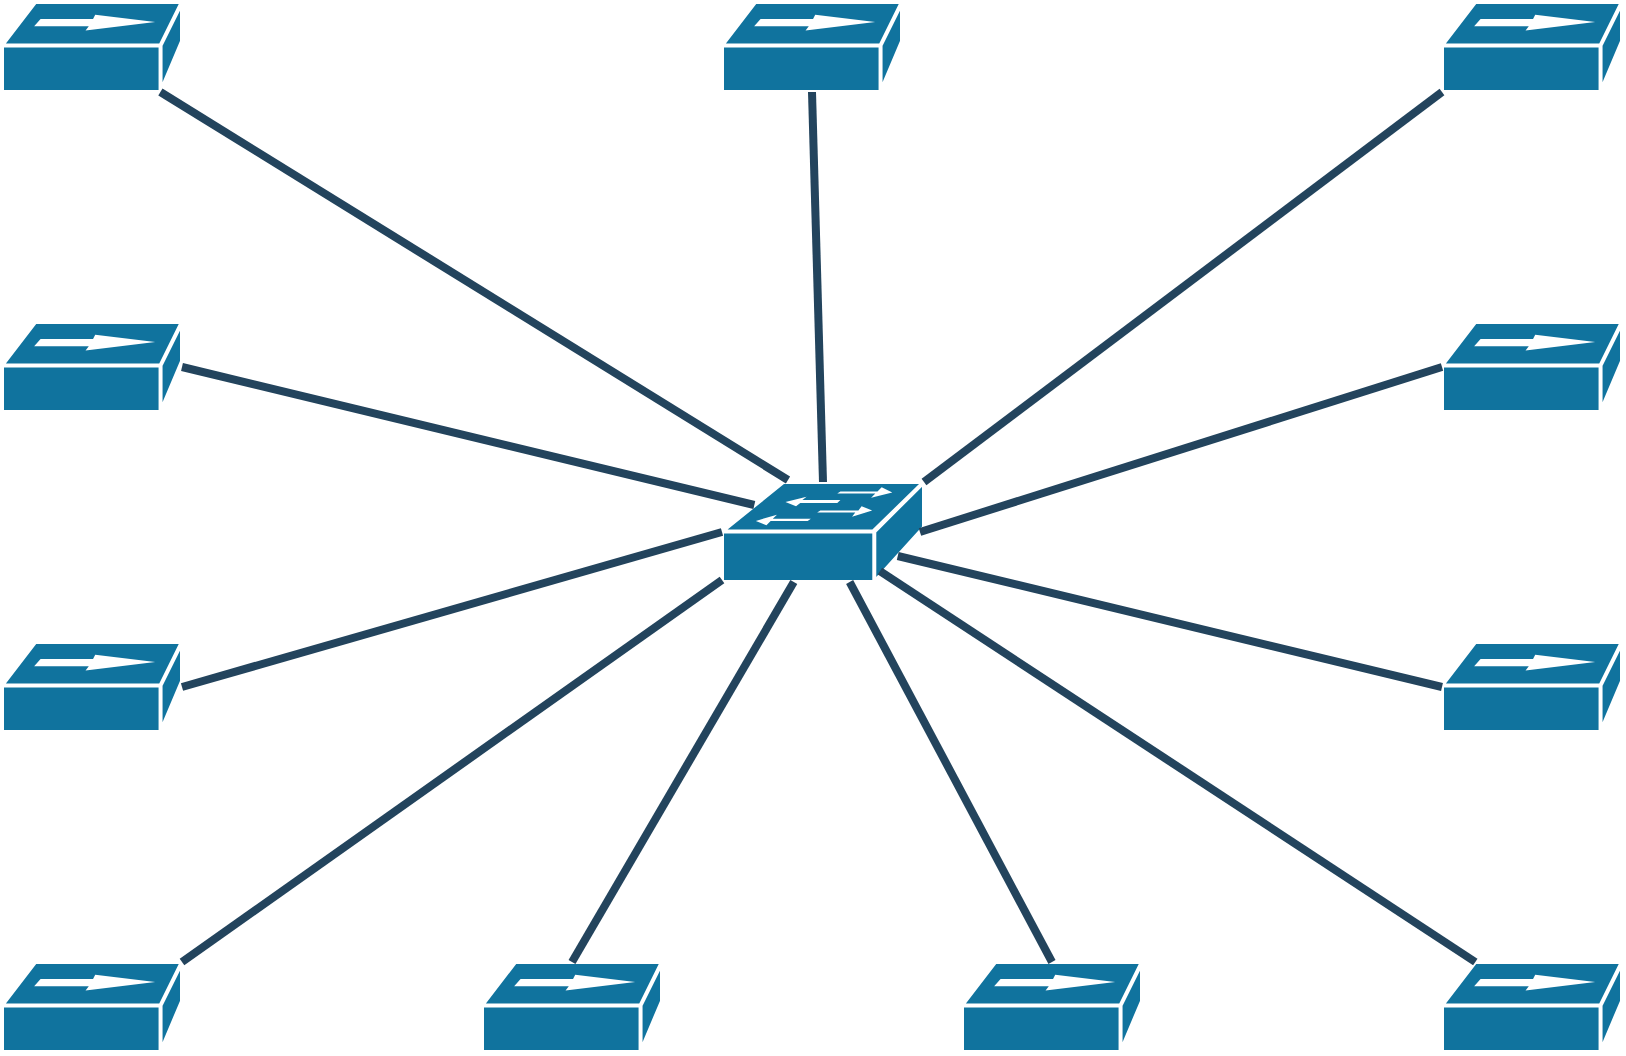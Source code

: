 <mxfile version="14.1.1" type="github">
  <diagram id="LnlG92Ai7YdgMcjOEeVZ" name="Page-1">
    <mxGraphModel dx="2031" dy="1134" grid="1" gridSize="10" guides="1" tooltips="1" connect="1" arrows="1" fold="1" page="1" pageScale="1" pageWidth="1100" pageHeight="1100" math="0" shadow="0">
      <root>
        <mxCell id="0" />
        <mxCell id="1" parent="0" />
        <mxCell id="0GmbWY5BwfIkLPfSBu4r-1" value="" style="shape=mxgraph.cisco.switches.workgroup_switch;html=1;dashed=0;fillColor=#10739E;strokeColor=#ffffff;strokeWidth=2;verticalLabelPosition=bottom;verticalAlign=top;fontFamily=Helvetica;fontSize=36;fontColor=#FFB366" vertex="1" parent="1">
          <mxGeometry x="520" y="520" width="101" height="50" as="geometry" />
        </mxCell>
        <mxCell id="0GmbWY5BwfIkLPfSBu4r-3" value="" style="shape=mxgraph.cisco.hubs_and_gateways.100baset_hub;html=1;dashed=0;fillColor=#10739E;strokeColor=#ffffff;strokeWidth=2;verticalLabelPosition=bottom;verticalAlign=top;fontFamily=Helvetica;fontSize=36;fontColor=#FFB366" vertex="1" parent="1">
          <mxGeometry x="880" y="760" width="90" height="45" as="geometry" />
        </mxCell>
        <mxCell id="0GmbWY5BwfIkLPfSBu4r-4" value="" style="shape=mxgraph.cisco.hubs_and_gateways.100baset_hub;html=1;dashed=0;fillColor=#10739E;strokeColor=#ffffff;strokeWidth=2;verticalLabelPosition=bottom;verticalAlign=top;fontFamily=Helvetica;fontSize=36;fontColor=#FFB366" vertex="1" parent="1">
          <mxGeometry x="160" y="440" width="90" height="45" as="geometry" />
        </mxCell>
        <mxCell id="0GmbWY5BwfIkLPfSBu4r-5" value="" style="shape=mxgraph.cisco.hubs_and_gateways.100baset_hub;html=1;dashed=0;fillColor=#10739E;strokeColor=#ffffff;strokeWidth=2;verticalLabelPosition=bottom;verticalAlign=top;fontFamily=Helvetica;fontSize=36;fontColor=#FFB366" vertex="1" parent="1">
          <mxGeometry x="880" y="440" width="90" height="45" as="geometry" />
        </mxCell>
        <mxCell id="0GmbWY5BwfIkLPfSBu4r-6" value="" style="shape=mxgraph.cisco.hubs_and_gateways.100baset_hub;html=1;dashed=0;fillColor=#10739E;strokeColor=#ffffff;strokeWidth=2;verticalLabelPosition=bottom;verticalAlign=top;fontFamily=Helvetica;fontSize=36;fontColor=#FFB366" vertex="1" parent="1">
          <mxGeometry x="880" y="600" width="90" height="45" as="geometry" />
        </mxCell>
        <mxCell id="0GmbWY5BwfIkLPfSBu4r-7" value="" style="shape=mxgraph.cisco.hubs_and_gateways.100baset_hub;html=1;dashed=0;fillColor=#10739E;strokeColor=#ffffff;strokeWidth=2;verticalLabelPosition=bottom;verticalAlign=top;fontFamily=Helvetica;fontSize=36;fontColor=#FFB366" vertex="1" parent="1">
          <mxGeometry x="160" y="760" width="90" height="45" as="geometry" />
        </mxCell>
        <mxCell id="0GmbWY5BwfIkLPfSBu4r-8" value="" style="shape=mxgraph.cisco.hubs_and_gateways.100baset_hub;html=1;dashed=0;fillColor=#10739E;strokeColor=#ffffff;strokeWidth=2;verticalLabelPosition=bottom;verticalAlign=top;fontFamily=Helvetica;fontSize=36;fontColor=#FFB366" vertex="1" parent="1">
          <mxGeometry x="160" y="600" width="90" height="45" as="geometry" />
        </mxCell>
        <mxCell id="0GmbWY5BwfIkLPfSBu4r-9" value="" style="shape=mxgraph.cisco.hubs_and_gateways.100baset_hub;html=1;dashed=0;fillColor=#10739E;strokeColor=#ffffff;strokeWidth=2;verticalLabelPosition=bottom;verticalAlign=top;fontFamily=Helvetica;fontSize=36;fontColor=#FFB366" vertex="1" parent="1">
          <mxGeometry x="160" y="280" width="90" height="45" as="geometry" />
        </mxCell>
        <mxCell id="0GmbWY5BwfIkLPfSBu4r-10" value="" style="shape=mxgraph.cisco.hubs_and_gateways.100baset_hub;html=1;dashed=0;fillColor=#10739E;strokeColor=#ffffff;strokeWidth=2;verticalLabelPosition=bottom;verticalAlign=top;fontFamily=Helvetica;fontSize=36;fontColor=#FFB366" vertex="1" parent="1">
          <mxGeometry x="640" y="760" width="90" height="45" as="geometry" />
        </mxCell>
        <mxCell id="0GmbWY5BwfIkLPfSBu4r-11" value="" style="shape=mxgraph.cisco.hubs_and_gateways.100baset_hub;html=1;dashed=0;fillColor=#10739E;strokeColor=#ffffff;strokeWidth=2;verticalLabelPosition=bottom;verticalAlign=top;fontFamily=Helvetica;fontSize=36;fontColor=#FFB366" vertex="1" parent="1">
          <mxGeometry x="400" y="760" width="90" height="45" as="geometry" />
        </mxCell>
        <mxCell id="0GmbWY5BwfIkLPfSBu4r-13" value="" style="shape=mxgraph.cisco.hubs_and_gateways.100baset_hub;html=1;dashed=0;fillColor=#10739E;strokeColor=#ffffff;strokeWidth=2;verticalLabelPosition=bottom;verticalAlign=top;fontFamily=Helvetica;fontSize=36;fontColor=#FFB366" vertex="1" parent="1">
          <mxGeometry x="880" y="280" width="90" height="45" as="geometry" />
        </mxCell>
        <mxCell id="0GmbWY5BwfIkLPfSBu4r-14" value="" style="shape=mxgraph.cisco.hubs_and_gateways.100baset_hub;html=1;dashed=0;fillColor=#10739E;strokeColor=#ffffff;strokeWidth=2;verticalLabelPosition=bottom;verticalAlign=top;fontFamily=Helvetica;fontSize=36;fontColor=#FFB366" vertex="1" parent="1">
          <mxGeometry x="520" y="280" width="90" height="45" as="geometry" />
        </mxCell>
        <mxCell id="0GmbWY5BwfIkLPfSBu4r-15" value="" style="endArrow=none;html=1;strokeColor=none;" edge="1" parent="1">
          <mxGeometry width="50" height="50" relative="1" as="geometry">
            <mxPoint x="560" y="570" as="sourcePoint" />
            <mxPoint x="610" y="520" as="targetPoint" />
          </mxGeometry>
        </mxCell>
        <mxCell id="0GmbWY5BwfIkLPfSBu4r-22" value="" style="shape=link;html=1;strokeColor=none;" edge="1" parent="1">
          <mxGeometry width="100" relative="1" as="geometry">
            <mxPoint x="530" y="540" as="sourcePoint" />
            <mxPoint x="630" y="540" as="targetPoint" />
          </mxGeometry>
        </mxCell>
        <mxCell id="0GmbWY5BwfIkLPfSBu4r-31" style="edgeStyle=none;rounded=1;html=1;strokeColor=#23445D;endArrow=none;endFill=0;strokeWidth=4;exitX=0.5;exitY=1;exitDx=0;exitDy=0;exitPerimeter=0;entryX=0.5;entryY=0;entryDx=0;entryDy=0;entryPerimeter=0;" edge="1" parent="1" source="0GmbWY5BwfIkLPfSBu4r-14" target="0GmbWY5BwfIkLPfSBu4r-1">
          <mxGeometry relative="1" as="geometry">
            <mxPoint x="631" y="407.917" as="sourcePoint" />
            <mxPoint x="243" y="479.662" as="targetPoint" />
          </mxGeometry>
        </mxCell>
        <mxCell id="0GmbWY5BwfIkLPfSBu4r-32" style="edgeStyle=none;rounded=1;html=1;strokeColor=#23445D;endArrow=none;endFill=0;strokeWidth=4;exitX=1;exitY=0.5;exitDx=0;exitDy=0;exitPerimeter=0;entryX=0.16;entryY=0.23;entryDx=0;entryDy=0;entryPerimeter=0;" edge="1" parent="1" source="0GmbWY5BwfIkLPfSBu4r-4" target="0GmbWY5BwfIkLPfSBu4r-1">
          <mxGeometry relative="1" as="geometry">
            <mxPoint x="330" y="470" as="sourcePoint" />
            <mxPoint x="335.5" y="665" as="targetPoint" />
          </mxGeometry>
        </mxCell>
        <mxCell id="0GmbWY5BwfIkLPfSBu4r-34" style="edgeStyle=none;rounded=1;html=1;strokeColor=#23445D;endArrow=none;endFill=0;strokeWidth=4;entryX=0.5;entryY=0;entryDx=0;entryDy=0;entryPerimeter=0;" edge="1" parent="1" source="0GmbWY5BwfIkLPfSBu4r-1" target="0GmbWY5BwfIkLPfSBu4r-10">
          <mxGeometry relative="1" as="geometry">
            <mxPoint x="567.75" y="810" as="sourcePoint" />
            <mxPoint x="573.25" y="1005" as="targetPoint" />
          </mxGeometry>
        </mxCell>
        <mxCell id="0GmbWY5BwfIkLPfSBu4r-35" style="edgeStyle=none;rounded=1;html=1;strokeColor=#23445D;endArrow=none;endFill=0;strokeWidth=4;entryX=0.5;entryY=0;entryDx=0;entryDy=0;entryPerimeter=0;" edge="1" parent="1" source="0GmbWY5BwfIkLPfSBu4r-1" target="0GmbWY5BwfIkLPfSBu4r-11">
          <mxGeometry relative="1" as="geometry">
            <mxPoint x="547" y="770" as="sourcePoint" />
            <mxPoint x="552.5" y="965" as="targetPoint" />
          </mxGeometry>
        </mxCell>
        <mxCell id="0GmbWY5BwfIkLPfSBu4r-36" style="edgeStyle=none;rounded=1;html=1;strokeColor=#23445D;endArrow=none;endFill=0;strokeWidth=4;exitX=1;exitY=0;exitDx=0;exitDy=0;exitPerimeter=0;entryX=0;entryY=0.98;entryDx=0;entryDy=0;entryPerimeter=0;" edge="1" parent="1" source="0GmbWY5BwfIkLPfSBu4r-7" target="0GmbWY5BwfIkLPfSBu4r-1">
          <mxGeometry relative="1" as="geometry">
            <mxPoint x="442.25" y="80" as="sourcePoint" />
            <mxPoint x="447.75" y="275" as="targetPoint" />
          </mxGeometry>
        </mxCell>
        <mxCell id="0GmbWY5BwfIkLPfSBu4r-37" style="edgeStyle=none;rounded=1;html=1;strokeColor=#23445D;endArrow=none;endFill=0;strokeWidth=4;exitX=1;exitY=0.5;exitDx=0;exitDy=0;exitPerimeter=0;entryX=0;entryY=0.5;entryDx=0;entryDy=0;entryPerimeter=0;" edge="1" parent="1" source="0GmbWY5BwfIkLPfSBu4r-8" target="0GmbWY5BwfIkLPfSBu4r-1">
          <mxGeometry relative="1" as="geometry">
            <mxPoint x="320" y="565" as="sourcePoint" />
            <mxPoint x="500" y="590" as="targetPoint" />
          </mxGeometry>
        </mxCell>
        <mxCell id="0GmbWY5BwfIkLPfSBu4r-38" style="edgeStyle=none;rounded=1;html=1;strokeColor=#23445D;endArrow=none;endFill=0;strokeWidth=4;exitX=0.88;exitY=1;exitDx=0;exitDy=0;exitPerimeter=0;" edge="1" parent="1" source="0GmbWY5BwfIkLPfSBu4r-9">
          <mxGeometry relative="1" as="geometry">
            <mxPoint x="380" y="50" as="sourcePoint" />
            <mxPoint x="553" y="519" as="targetPoint" />
          </mxGeometry>
        </mxCell>
        <mxCell id="0GmbWY5BwfIkLPfSBu4r-39" style="edgeStyle=none;rounded=1;html=1;strokeColor=#23445D;endArrow=none;endFill=0;strokeWidth=4;exitX=0.782;exitY=0.891;exitDx=0;exitDy=0;exitPerimeter=0;entryX=0.185;entryY=0;entryDx=0;entryDy=0;entryPerimeter=0;" edge="1" parent="1" source="0GmbWY5BwfIkLPfSBu4r-1" target="0GmbWY5BwfIkLPfSBu4r-3">
          <mxGeometry relative="1" as="geometry">
            <mxPoint x="770" y="710" as="sourcePoint" />
            <mxPoint x="775.5" y="905" as="targetPoint" />
          </mxGeometry>
        </mxCell>
        <mxCell id="0GmbWY5BwfIkLPfSBu4r-40" style="edgeStyle=none;rounded=1;html=1;strokeColor=#23445D;endArrow=none;endFill=0;strokeWidth=4;exitX=0.87;exitY=0.74;exitDx=0;exitDy=0;exitPerimeter=0;entryX=0;entryY=0.5;entryDx=0;entryDy=0;entryPerimeter=0;" edge="1" parent="1" source="0GmbWY5BwfIkLPfSBu4r-1" target="0GmbWY5BwfIkLPfSBu4r-6">
          <mxGeometry relative="1" as="geometry">
            <mxPoint x="780" y="600" as="sourcePoint" />
            <mxPoint x="785.5" y="795" as="targetPoint" />
          </mxGeometry>
        </mxCell>
        <mxCell id="0GmbWY5BwfIkLPfSBu4r-41" style="edgeStyle=none;rounded=1;html=1;strokeColor=#23445D;endArrow=none;endFill=0;strokeWidth=4;exitX=0;exitY=0.5;exitDx=0;exitDy=0;exitPerimeter=0;entryX=0.98;entryY=0.5;entryDx=0;entryDy=0;entryPerimeter=0;" edge="1" parent="1" source="0GmbWY5BwfIkLPfSBu4r-5" target="0GmbWY5BwfIkLPfSBu4r-1">
          <mxGeometry relative="1" as="geometry">
            <mxPoint x="750" y="485" as="sourcePoint" />
            <mxPoint x="755.5" y="680" as="targetPoint" />
          </mxGeometry>
        </mxCell>
        <mxCell id="0GmbWY5BwfIkLPfSBu4r-42" style="edgeStyle=none;rounded=1;html=1;strokeColor=#23445D;endArrow=none;endFill=0;strokeWidth=4;exitX=0;exitY=1;exitDx=0;exitDy=0;exitPerimeter=0;entryX=1;entryY=0;entryDx=0;entryDy=0;entryPerimeter=0;" edge="1" parent="1" source="0GmbWY5BwfIkLPfSBu4r-13" target="0GmbWY5BwfIkLPfSBu4r-1">
          <mxGeometry relative="1" as="geometry">
            <mxPoint x="700" y="405" as="sourcePoint" />
            <mxPoint x="705.5" y="600" as="targetPoint" />
          </mxGeometry>
        </mxCell>
      </root>
    </mxGraphModel>
  </diagram>
</mxfile>

